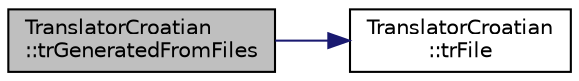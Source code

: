 digraph "TranslatorCroatian::trGeneratedFromFiles"
{
 // LATEX_PDF_SIZE
  edge [fontname="Helvetica",fontsize="10",labelfontname="Helvetica",labelfontsize="10"];
  node [fontname="Helvetica",fontsize="10",shape=record];
  rankdir="LR";
  Node1 [label="TranslatorCroatian\l::trGeneratedFromFiles",height=0.2,width=0.4,color="black", fillcolor="grey75", style="filled", fontcolor="black",tooltip=" "];
  Node1 -> Node2 [color="midnightblue",fontsize="10",style="solid",fontname="Helvetica"];
  Node2 [label="TranslatorCroatian\l::trFile",height=0.2,width=0.4,color="black", fillcolor="white", style="filled",URL="$classTranslatorCroatian.html#a963510e90a33b2707c9fffc45ff7cc09",tooltip=" "];
}
